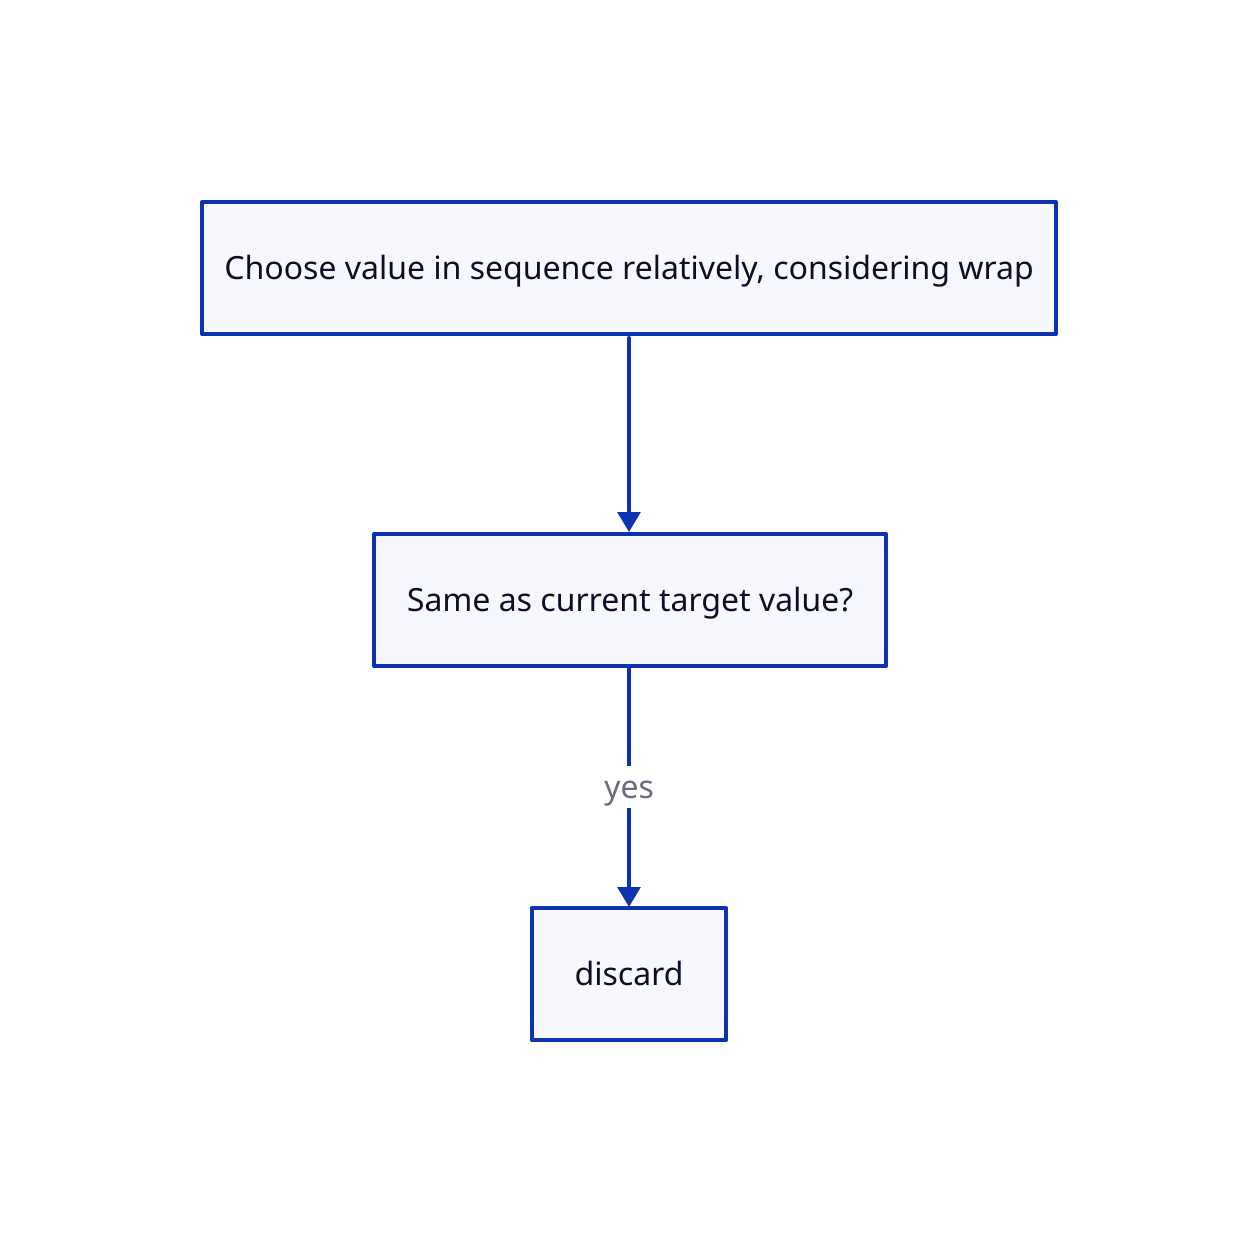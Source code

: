 class: container

discard.class: discard

choose_value_sequence_item_relative {
    label: Choose value in sequence relatively, considering wrap
}

choose_value_sequence_item_relative -> equals_target_value

equals_target_value {
    label: Same as current target value?
    class: decision
}

equals_target_value -> discard: yes